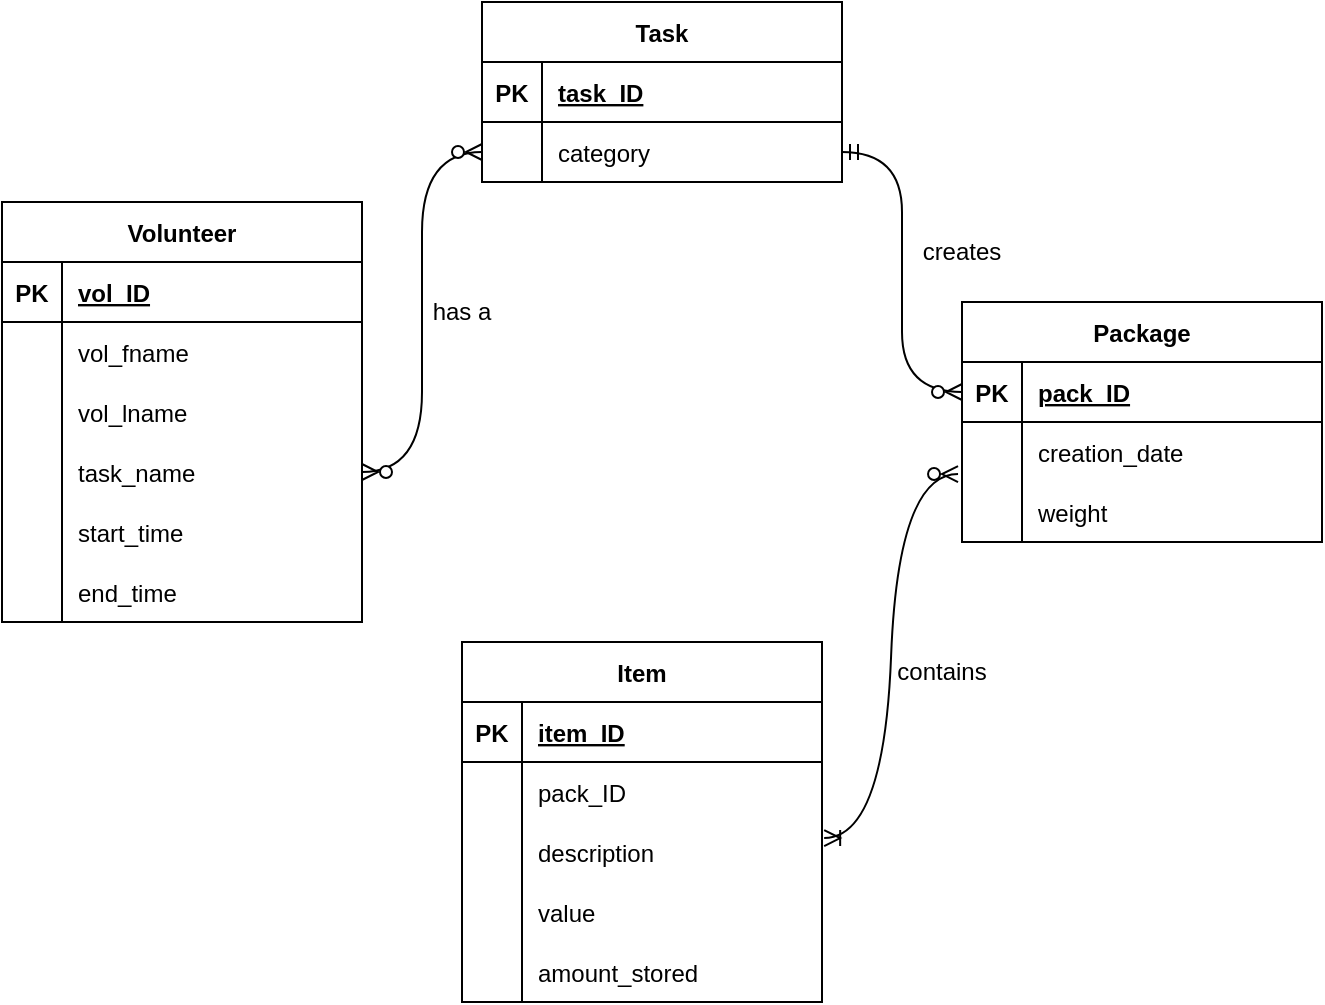 <mxfile version="21.0.2" type="github">
  <diagram id="9UVVpGjg8fsGTgmMRify" name="Page-1">
    <mxGraphModel dx="1434" dy="796" grid="1" gridSize="10" guides="1" tooltips="1" connect="1" arrows="1" fold="1" page="1" pageScale="1" pageWidth="850" pageHeight="1100" math="0" shadow="0">
      <root>
        <mxCell id="0" />
        <mxCell id="1" parent="0" />
        <mxCell id="EUsQtYysUTmYCJHdl5Lk-26" value="Volunteer" style="shape=table;startSize=30;container=1;collapsible=1;childLayout=tableLayout;fixedRows=1;rowLines=0;fontStyle=1;align=center;resizeLast=1;" parent="1" vertex="1">
          <mxGeometry x="70" y="300" width="180" height="210" as="geometry" />
        </mxCell>
        <mxCell id="EUsQtYysUTmYCJHdl5Lk-27" value="" style="shape=tableRow;horizontal=0;startSize=0;swimlaneHead=0;swimlaneBody=0;fillColor=none;collapsible=0;dropTarget=0;points=[[0,0.5],[1,0.5]];portConstraint=eastwest;top=0;left=0;right=0;bottom=1;" parent="EUsQtYysUTmYCJHdl5Lk-26" vertex="1">
          <mxGeometry y="30" width="180" height="30" as="geometry" />
        </mxCell>
        <mxCell id="EUsQtYysUTmYCJHdl5Lk-28" value="PK" style="shape=partialRectangle;connectable=0;fillColor=none;top=0;left=0;bottom=0;right=0;fontStyle=1;overflow=hidden;" parent="EUsQtYysUTmYCJHdl5Lk-27" vertex="1">
          <mxGeometry width="30" height="30" as="geometry">
            <mxRectangle width="30" height="30" as="alternateBounds" />
          </mxGeometry>
        </mxCell>
        <mxCell id="EUsQtYysUTmYCJHdl5Lk-29" value="vol_ID" style="shape=partialRectangle;connectable=0;fillColor=none;top=0;left=0;bottom=0;right=0;align=left;spacingLeft=6;fontStyle=5;overflow=hidden;" parent="EUsQtYysUTmYCJHdl5Lk-27" vertex="1">
          <mxGeometry x="30" width="150" height="30" as="geometry">
            <mxRectangle width="150" height="30" as="alternateBounds" />
          </mxGeometry>
        </mxCell>
        <mxCell id="EUsQtYysUTmYCJHdl5Lk-30" value="" style="shape=tableRow;horizontal=0;startSize=0;swimlaneHead=0;swimlaneBody=0;fillColor=none;collapsible=0;dropTarget=0;points=[[0,0.5],[1,0.5]];portConstraint=eastwest;top=0;left=0;right=0;bottom=0;" parent="EUsQtYysUTmYCJHdl5Lk-26" vertex="1">
          <mxGeometry y="60" width="180" height="30" as="geometry" />
        </mxCell>
        <mxCell id="EUsQtYysUTmYCJHdl5Lk-31" value="" style="shape=partialRectangle;connectable=0;fillColor=none;top=0;left=0;bottom=0;right=0;editable=1;overflow=hidden;" parent="EUsQtYysUTmYCJHdl5Lk-30" vertex="1">
          <mxGeometry width="30" height="30" as="geometry">
            <mxRectangle width="30" height="30" as="alternateBounds" />
          </mxGeometry>
        </mxCell>
        <mxCell id="EUsQtYysUTmYCJHdl5Lk-32" value="vol_fname" style="shape=partialRectangle;connectable=0;fillColor=none;top=0;left=0;bottom=0;right=0;align=left;spacingLeft=6;overflow=hidden;" parent="EUsQtYysUTmYCJHdl5Lk-30" vertex="1">
          <mxGeometry x="30" width="150" height="30" as="geometry">
            <mxRectangle width="150" height="30" as="alternateBounds" />
          </mxGeometry>
        </mxCell>
        <mxCell id="EUsQtYysUTmYCJHdl5Lk-33" value="" style="shape=tableRow;horizontal=0;startSize=0;swimlaneHead=0;swimlaneBody=0;fillColor=none;collapsible=0;dropTarget=0;points=[[0,0.5],[1,0.5]];portConstraint=eastwest;top=0;left=0;right=0;bottom=0;" parent="EUsQtYysUTmYCJHdl5Lk-26" vertex="1">
          <mxGeometry y="90" width="180" height="30" as="geometry" />
        </mxCell>
        <mxCell id="EUsQtYysUTmYCJHdl5Lk-34" value="" style="shape=partialRectangle;connectable=0;fillColor=none;top=0;left=0;bottom=0;right=0;editable=1;overflow=hidden;" parent="EUsQtYysUTmYCJHdl5Lk-33" vertex="1">
          <mxGeometry width="30" height="30" as="geometry">
            <mxRectangle width="30" height="30" as="alternateBounds" />
          </mxGeometry>
        </mxCell>
        <mxCell id="EUsQtYysUTmYCJHdl5Lk-35" value="vol_lname" style="shape=partialRectangle;connectable=0;fillColor=none;top=0;left=0;bottom=0;right=0;align=left;spacingLeft=6;overflow=hidden;" parent="EUsQtYysUTmYCJHdl5Lk-33" vertex="1">
          <mxGeometry x="30" width="150" height="30" as="geometry">
            <mxRectangle width="150" height="30" as="alternateBounds" />
          </mxGeometry>
        </mxCell>
        <mxCell id="EUsQtYysUTmYCJHdl5Lk-36" value="" style="shape=tableRow;horizontal=0;startSize=0;swimlaneHead=0;swimlaneBody=0;fillColor=none;collapsible=0;dropTarget=0;points=[[0,0.5],[1,0.5]];portConstraint=eastwest;top=0;left=0;right=0;bottom=0;" parent="EUsQtYysUTmYCJHdl5Lk-26" vertex="1">
          <mxGeometry y="120" width="180" height="30" as="geometry" />
        </mxCell>
        <mxCell id="EUsQtYysUTmYCJHdl5Lk-37" value="" style="shape=partialRectangle;connectable=0;fillColor=none;top=0;left=0;bottom=0;right=0;editable=1;overflow=hidden;" parent="EUsQtYysUTmYCJHdl5Lk-36" vertex="1">
          <mxGeometry width="30" height="30" as="geometry">
            <mxRectangle width="30" height="30" as="alternateBounds" />
          </mxGeometry>
        </mxCell>
        <mxCell id="EUsQtYysUTmYCJHdl5Lk-38" value="task_name" style="shape=partialRectangle;connectable=0;fillColor=none;top=0;left=0;bottom=0;right=0;align=left;spacingLeft=6;overflow=hidden;" parent="EUsQtYysUTmYCJHdl5Lk-36" vertex="1">
          <mxGeometry x="30" width="150" height="30" as="geometry">
            <mxRectangle width="150" height="30" as="alternateBounds" />
          </mxGeometry>
        </mxCell>
        <mxCell id="EUsQtYysUTmYCJHdl5Lk-39" style="shape=tableRow;horizontal=0;startSize=0;swimlaneHead=0;swimlaneBody=0;fillColor=none;collapsible=0;dropTarget=0;points=[[0,0.5],[1,0.5]];portConstraint=eastwest;top=0;left=0;right=0;bottom=0;" parent="EUsQtYysUTmYCJHdl5Lk-26" vertex="1">
          <mxGeometry y="150" width="180" height="30" as="geometry" />
        </mxCell>
        <mxCell id="EUsQtYysUTmYCJHdl5Lk-40" style="shape=partialRectangle;connectable=0;fillColor=none;top=0;left=0;bottom=0;right=0;editable=1;overflow=hidden;" parent="EUsQtYysUTmYCJHdl5Lk-39" vertex="1">
          <mxGeometry width="30" height="30" as="geometry">
            <mxRectangle width="30" height="30" as="alternateBounds" />
          </mxGeometry>
        </mxCell>
        <mxCell id="EUsQtYysUTmYCJHdl5Lk-41" value="start_time" style="shape=partialRectangle;connectable=0;fillColor=none;top=0;left=0;bottom=0;right=0;align=left;spacingLeft=6;overflow=hidden;" parent="EUsQtYysUTmYCJHdl5Lk-39" vertex="1">
          <mxGeometry x="30" width="150" height="30" as="geometry">
            <mxRectangle width="150" height="30" as="alternateBounds" />
          </mxGeometry>
        </mxCell>
        <mxCell id="EUsQtYysUTmYCJHdl5Lk-42" style="shape=tableRow;horizontal=0;startSize=0;swimlaneHead=0;swimlaneBody=0;fillColor=none;collapsible=0;dropTarget=0;points=[[0,0.5],[1,0.5]];portConstraint=eastwest;top=0;left=0;right=0;bottom=0;" parent="EUsQtYysUTmYCJHdl5Lk-26" vertex="1">
          <mxGeometry y="180" width="180" height="30" as="geometry" />
        </mxCell>
        <mxCell id="EUsQtYysUTmYCJHdl5Lk-43" style="shape=partialRectangle;connectable=0;fillColor=none;top=0;left=0;bottom=0;right=0;editable=1;overflow=hidden;" parent="EUsQtYysUTmYCJHdl5Lk-42" vertex="1">
          <mxGeometry width="30" height="30" as="geometry">
            <mxRectangle width="30" height="30" as="alternateBounds" />
          </mxGeometry>
        </mxCell>
        <mxCell id="EUsQtYysUTmYCJHdl5Lk-44" value="end_time" style="shape=partialRectangle;connectable=0;fillColor=none;top=0;left=0;bottom=0;right=0;align=left;spacingLeft=6;overflow=hidden;" parent="EUsQtYysUTmYCJHdl5Lk-42" vertex="1">
          <mxGeometry x="30" width="150" height="30" as="geometry">
            <mxRectangle width="150" height="30" as="alternateBounds" />
          </mxGeometry>
        </mxCell>
        <mxCell id="EUsQtYysUTmYCJHdl5Lk-45" value="Task" style="shape=table;startSize=30;container=1;collapsible=1;childLayout=tableLayout;fixedRows=1;rowLines=0;fontStyle=1;align=center;resizeLast=1;" parent="1" vertex="1">
          <mxGeometry x="310" y="200" width="180" height="90" as="geometry" />
        </mxCell>
        <mxCell id="EUsQtYysUTmYCJHdl5Lk-46" value="" style="shape=tableRow;horizontal=0;startSize=0;swimlaneHead=0;swimlaneBody=0;fillColor=none;collapsible=0;dropTarget=0;points=[[0,0.5],[1,0.5]];portConstraint=eastwest;top=0;left=0;right=0;bottom=1;" parent="EUsQtYysUTmYCJHdl5Lk-45" vertex="1">
          <mxGeometry y="30" width="180" height="30" as="geometry" />
        </mxCell>
        <mxCell id="EUsQtYysUTmYCJHdl5Lk-47" value="PK" style="shape=partialRectangle;connectable=0;fillColor=none;top=0;left=0;bottom=0;right=0;fontStyle=1;overflow=hidden;" parent="EUsQtYysUTmYCJHdl5Lk-46" vertex="1">
          <mxGeometry width="30" height="30" as="geometry">
            <mxRectangle width="30" height="30" as="alternateBounds" />
          </mxGeometry>
        </mxCell>
        <mxCell id="EUsQtYysUTmYCJHdl5Lk-48" value="task_ID" style="shape=partialRectangle;connectable=0;fillColor=none;top=0;left=0;bottom=0;right=0;align=left;spacingLeft=6;fontStyle=5;overflow=hidden;" parent="EUsQtYysUTmYCJHdl5Lk-46" vertex="1">
          <mxGeometry x="30" width="150" height="30" as="geometry">
            <mxRectangle width="150" height="30" as="alternateBounds" />
          </mxGeometry>
        </mxCell>
        <mxCell id="EUsQtYysUTmYCJHdl5Lk-49" value="" style="shape=tableRow;horizontal=0;startSize=0;swimlaneHead=0;swimlaneBody=0;fillColor=none;collapsible=0;dropTarget=0;points=[[0,0.5],[1,0.5]];portConstraint=eastwest;top=0;left=0;right=0;bottom=0;" parent="EUsQtYysUTmYCJHdl5Lk-45" vertex="1">
          <mxGeometry y="60" width="180" height="30" as="geometry" />
        </mxCell>
        <mxCell id="EUsQtYysUTmYCJHdl5Lk-50" value="" style="shape=partialRectangle;connectable=0;fillColor=none;top=0;left=0;bottom=0;right=0;editable=1;overflow=hidden;" parent="EUsQtYysUTmYCJHdl5Lk-49" vertex="1">
          <mxGeometry width="30" height="30" as="geometry">
            <mxRectangle width="30" height="30" as="alternateBounds" />
          </mxGeometry>
        </mxCell>
        <mxCell id="EUsQtYysUTmYCJHdl5Lk-51" value="category" style="shape=partialRectangle;connectable=0;fillColor=none;top=0;left=0;bottom=0;right=0;align=left;spacingLeft=6;overflow=hidden;" parent="EUsQtYysUTmYCJHdl5Lk-49" vertex="1">
          <mxGeometry x="30" width="150" height="30" as="geometry">
            <mxRectangle width="150" height="30" as="alternateBounds" />
          </mxGeometry>
        </mxCell>
        <mxCell id="EUsQtYysUTmYCJHdl5Lk-58" value="Package" style="shape=table;startSize=30;container=1;collapsible=1;childLayout=tableLayout;fixedRows=1;rowLines=0;fontStyle=1;align=center;resizeLast=1;" parent="1" vertex="1">
          <mxGeometry x="550" y="350" width="180" height="120" as="geometry" />
        </mxCell>
        <mxCell id="EUsQtYysUTmYCJHdl5Lk-59" value="" style="shape=tableRow;horizontal=0;startSize=0;swimlaneHead=0;swimlaneBody=0;fillColor=none;collapsible=0;dropTarget=0;points=[[0,0.5],[1,0.5]];portConstraint=eastwest;top=0;left=0;right=0;bottom=1;" parent="EUsQtYysUTmYCJHdl5Lk-58" vertex="1">
          <mxGeometry y="30" width="180" height="30" as="geometry" />
        </mxCell>
        <mxCell id="EUsQtYysUTmYCJHdl5Lk-60" value="PK" style="shape=partialRectangle;connectable=0;fillColor=none;top=0;left=0;bottom=0;right=0;fontStyle=1;overflow=hidden;" parent="EUsQtYysUTmYCJHdl5Lk-59" vertex="1">
          <mxGeometry width="30" height="30" as="geometry">
            <mxRectangle width="30" height="30" as="alternateBounds" />
          </mxGeometry>
        </mxCell>
        <mxCell id="EUsQtYysUTmYCJHdl5Lk-61" value="pack_ID" style="shape=partialRectangle;connectable=0;fillColor=none;top=0;left=0;bottom=0;right=0;align=left;spacingLeft=6;fontStyle=5;overflow=hidden;" parent="EUsQtYysUTmYCJHdl5Lk-59" vertex="1">
          <mxGeometry x="30" width="150" height="30" as="geometry">
            <mxRectangle width="150" height="30" as="alternateBounds" />
          </mxGeometry>
        </mxCell>
        <mxCell id="EUsQtYysUTmYCJHdl5Lk-62" value="" style="shape=tableRow;horizontal=0;startSize=0;swimlaneHead=0;swimlaneBody=0;fillColor=none;collapsible=0;dropTarget=0;points=[[0,0.5],[1,0.5]];portConstraint=eastwest;top=0;left=0;right=0;bottom=0;" parent="EUsQtYysUTmYCJHdl5Lk-58" vertex="1">
          <mxGeometry y="60" width="180" height="30" as="geometry" />
        </mxCell>
        <mxCell id="EUsQtYysUTmYCJHdl5Lk-63" value="" style="shape=partialRectangle;connectable=0;fillColor=none;top=0;left=0;bottom=0;right=0;editable=1;overflow=hidden;" parent="EUsQtYysUTmYCJHdl5Lk-62" vertex="1">
          <mxGeometry width="30" height="30" as="geometry">
            <mxRectangle width="30" height="30" as="alternateBounds" />
          </mxGeometry>
        </mxCell>
        <mxCell id="EUsQtYysUTmYCJHdl5Lk-64" value="creation_date" style="shape=partialRectangle;connectable=0;fillColor=none;top=0;left=0;bottom=0;right=0;align=left;spacingLeft=6;overflow=hidden;" parent="EUsQtYysUTmYCJHdl5Lk-62" vertex="1">
          <mxGeometry x="30" width="150" height="30" as="geometry">
            <mxRectangle width="150" height="30" as="alternateBounds" />
          </mxGeometry>
        </mxCell>
        <mxCell id="EUsQtYysUTmYCJHdl5Lk-65" value="" style="shape=tableRow;horizontal=0;startSize=0;swimlaneHead=0;swimlaneBody=0;fillColor=none;collapsible=0;dropTarget=0;points=[[0,0.5],[1,0.5]];portConstraint=eastwest;top=0;left=0;right=0;bottom=0;" parent="EUsQtYysUTmYCJHdl5Lk-58" vertex="1">
          <mxGeometry y="90" width="180" height="30" as="geometry" />
        </mxCell>
        <mxCell id="EUsQtYysUTmYCJHdl5Lk-66" value="" style="shape=partialRectangle;connectable=0;fillColor=none;top=0;left=0;bottom=0;right=0;editable=1;overflow=hidden;" parent="EUsQtYysUTmYCJHdl5Lk-65" vertex="1">
          <mxGeometry width="30" height="30" as="geometry">
            <mxRectangle width="30" height="30" as="alternateBounds" />
          </mxGeometry>
        </mxCell>
        <mxCell id="EUsQtYysUTmYCJHdl5Lk-67" value="weight" style="shape=partialRectangle;connectable=0;fillColor=none;top=0;left=0;bottom=0;right=0;align=left;spacingLeft=6;overflow=hidden;" parent="EUsQtYysUTmYCJHdl5Lk-65" vertex="1">
          <mxGeometry x="30" width="150" height="30" as="geometry">
            <mxRectangle width="150" height="30" as="alternateBounds" />
          </mxGeometry>
        </mxCell>
        <mxCell id="EUsQtYysUTmYCJHdl5Lk-71" value="" style="edgeStyle=entityRelationEdgeStyle;fontSize=12;html=1;endArrow=ERzeroToMany;endFill=1;startArrow=ERzeroToMany;rounded=0;curved=1;exitX=1;exitY=0.5;exitDx=0;exitDy=0;entryX=0;entryY=0.5;entryDx=0;entryDy=0;" parent="1" source="EUsQtYysUTmYCJHdl5Lk-36" target="EUsQtYysUTmYCJHdl5Lk-49" edge="1">
          <mxGeometry width="100" height="100" relative="1" as="geometry">
            <mxPoint x="170" y="460" as="sourcePoint" />
            <mxPoint x="270" y="360" as="targetPoint" />
          </mxGeometry>
        </mxCell>
        <mxCell id="EUsQtYysUTmYCJHdl5Lk-72" value="" style="edgeStyle=entityRelationEdgeStyle;fontSize=12;html=1;endArrow=ERzeroToMany;startArrow=ERmandOne;rounded=0;curved=1;exitX=1;exitY=0.5;exitDx=0;exitDy=0;entryX=0;entryY=0.5;entryDx=0;entryDy=0;" parent="1" source="EUsQtYysUTmYCJHdl5Lk-49" target="EUsQtYysUTmYCJHdl5Lk-59" edge="1">
          <mxGeometry width="100" height="100" relative="1" as="geometry">
            <mxPoint x="160" y="460" as="sourcePoint" />
            <mxPoint x="610" y="310" as="targetPoint" />
          </mxGeometry>
        </mxCell>
        <mxCell id="EUsQtYysUTmYCJHdl5Lk-73" value="Item" style="shape=table;startSize=30;container=1;collapsible=1;childLayout=tableLayout;fixedRows=1;rowLines=0;fontStyle=1;align=center;resizeLast=1;" parent="1" vertex="1">
          <mxGeometry x="300" y="520" width="180" height="180" as="geometry" />
        </mxCell>
        <mxCell id="EUsQtYysUTmYCJHdl5Lk-74" value="" style="shape=tableRow;horizontal=0;startSize=0;swimlaneHead=0;swimlaneBody=0;fillColor=none;collapsible=0;dropTarget=0;points=[[0,0.5],[1,0.5]];portConstraint=eastwest;top=0;left=0;right=0;bottom=1;" parent="EUsQtYysUTmYCJHdl5Lk-73" vertex="1">
          <mxGeometry y="30" width="180" height="30" as="geometry" />
        </mxCell>
        <mxCell id="EUsQtYysUTmYCJHdl5Lk-75" value="PK" style="shape=partialRectangle;connectable=0;fillColor=none;top=0;left=0;bottom=0;right=0;fontStyle=1;overflow=hidden;" parent="EUsQtYysUTmYCJHdl5Lk-74" vertex="1">
          <mxGeometry width="30" height="30" as="geometry">
            <mxRectangle width="30" height="30" as="alternateBounds" />
          </mxGeometry>
        </mxCell>
        <mxCell id="EUsQtYysUTmYCJHdl5Lk-76" value="item_ID" style="shape=partialRectangle;connectable=0;fillColor=none;top=0;left=0;bottom=0;right=0;align=left;spacingLeft=6;fontStyle=5;overflow=hidden;" parent="EUsQtYysUTmYCJHdl5Lk-74" vertex="1">
          <mxGeometry x="30" width="150" height="30" as="geometry">
            <mxRectangle width="150" height="30" as="alternateBounds" />
          </mxGeometry>
        </mxCell>
        <mxCell id="EUsQtYysUTmYCJHdl5Lk-77" value="" style="shape=tableRow;horizontal=0;startSize=0;swimlaneHead=0;swimlaneBody=0;fillColor=none;collapsible=0;dropTarget=0;points=[[0,0.5],[1,0.5]];portConstraint=eastwest;top=0;left=0;right=0;bottom=0;" parent="EUsQtYysUTmYCJHdl5Lk-73" vertex="1">
          <mxGeometry y="60" width="180" height="30" as="geometry" />
        </mxCell>
        <mxCell id="EUsQtYysUTmYCJHdl5Lk-78" value="" style="shape=partialRectangle;connectable=0;fillColor=none;top=0;left=0;bottom=0;right=0;editable=1;overflow=hidden;" parent="EUsQtYysUTmYCJHdl5Lk-77" vertex="1">
          <mxGeometry width="30" height="30" as="geometry">
            <mxRectangle width="30" height="30" as="alternateBounds" />
          </mxGeometry>
        </mxCell>
        <mxCell id="EUsQtYysUTmYCJHdl5Lk-79" value="pack_ID" style="shape=partialRectangle;connectable=0;fillColor=none;top=0;left=0;bottom=0;right=0;align=left;spacingLeft=6;overflow=hidden;" parent="EUsQtYysUTmYCJHdl5Lk-77" vertex="1">
          <mxGeometry x="30" width="150" height="30" as="geometry">
            <mxRectangle width="150" height="30" as="alternateBounds" />
          </mxGeometry>
        </mxCell>
        <mxCell id="EUsQtYysUTmYCJHdl5Lk-100" style="shape=tableRow;horizontal=0;startSize=0;swimlaneHead=0;swimlaneBody=0;fillColor=none;collapsible=0;dropTarget=0;points=[[0,0.5],[1,0.5]];portConstraint=eastwest;top=0;left=0;right=0;bottom=0;" parent="EUsQtYysUTmYCJHdl5Lk-73" vertex="1">
          <mxGeometry y="90" width="180" height="30" as="geometry" />
        </mxCell>
        <mxCell id="EUsQtYysUTmYCJHdl5Lk-101" style="shape=partialRectangle;connectable=0;fillColor=none;top=0;left=0;bottom=0;right=0;editable=1;overflow=hidden;" parent="EUsQtYysUTmYCJHdl5Lk-100" vertex="1">
          <mxGeometry width="30" height="30" as="geometry">
            <mxRectangle width="30" height="30" as="alternateBounds" />
          </mxGeometry>
        </mxCell>
        <mxCell id="EUsQtYysUTmYCJHdl5Lk-102" value="description" style="shape=partialRectangle;connectable=0;fillColor=none;top=0;left=0;bottom=0;right=0;align=left;spacingLeft=6;overflow=hidden;" parent="EUsQtYysUTmYCJHdl5Lk-100" vertex="1">
          <mxGeometry x="30" width="150" height="30" as="geometry">
            <mxRectangle width="150" height="30" as="alternateBounds" />
          </mxGeometry>
        </mxCell>
        <mxCell id="EUsQtYysUTmYCJHdl5Lk-103" style="shape=tableRow;horizontal=0;startSize=0;swimlaneHead=0;swimlaneBody=0;fillColor=none;collapsible=0;dropTarget=0;points=[[0,0.5],[1,0.5]];portConstraint=eastwest;top=0;left=0;right=0;bottom=0;" parent="EUsQtYysUTmYCJHdl5Lk-73" vertex="1">
          <mxGeometry y="120" width="180" height="30" as="geometry" />
        </mxCell>
        <mxCell id="EUsQtYysUTmYCJHdl5Lk-104" style="shape=partialRectangle;connectable=0;fillColor=none;top=0;left=0;bottom=0;right=0;editable=1;overflow=hidden;" parent="EUsQtYysUTmYCJHdl5Lk-103" vertex="1">
          <mxGeometry width="30" height="30" as="geometry">
            <mxRectangle width="30" height="30" as="alternateBounds" />
          </mxGeometry>
        </mxCell>
        <mxCell id="EUsQtYysUTmYCJHdl5Lk-105" value="value" style="shape=partialRectangle;connectable=0;fillColor=none;top=0;left=0;bottom=0;right=0;align=left;spacingLeft=6;overflow=hidden;" parent="EUsQtYysUTmYCJHdl5Lk-103" vertex="1">
          <mxGeometry x="30" width="150" height="30" as="geometry">
            <mxRectangle width="150" height="30" as="alternateBounds" />
          </mxGeometry>
        </mxCell>
        <mxCell id="EUsQtYysUTmYCJHdl5Lk-106" style="shape=tableRow;horizontal=0;startSize=0;swimlaneHead=0;swimlaneBody=0;fillColor=none;collapsible=0;dropTarget=0;points=[[0,0.5],[1,0.5]];portConstraint=eastwest;top=0;left=0;right=0;bottom=0;" parent="EUsQtYysUTmYCJHdl5Lk-73" vertex="1">
          <mxGeometry y="150" width="180" height="30" as="geometry" />
        </mxCell>
        <mxCell id="EUsQtYysUTmYCJHdl5Lk-107" style="shape=partialRectangle;connectable=0;fillColor=none;top=0;left=0;bottom=0;right=0;editable=1;overflow=hidden;" parent="EUsQtYysUTmYCJHdl5Lk-106" vertex="1">
          <mxGeometry width="30" height="30" as="geometry">
            <mxRectangle width="30" height="30" as="alternateBounds" />
          </mxGeometry>
        </mxCell>
        <mxCell id="EUsQtYysUTmYCJHdl5Lk-108" value="amount_stored" style="shape=partialRectangle;connectable=0;fillColor=none;top=0;left=0;bottom=0;right=0;align=left;spacingLeft=6;overflow=hidden;" parent="EUsQtYysUTmYCJHdl5Lk-106" vertex="1">
          <mxGeometry x="30" width="150" height="30" as="geometry">
            <mxRectangle width="150" height="30" as="alternateBounds" />
          </mxGeometry>
        </mxCell>
        <mxCell id="EUsQtYysUTmYCJHdl5Lk-109" value="" style="edgeStyle=entityRelationEdgeStyle;fontSize=12;html=1;endArrow=ERoneToMany;startArrow=ERzeroToMany;rounded=0;curved=1;exitX=-0.011;exitY=-0.133;exitDx=0;exitDy=0;exitPerimeter=0;entryX=1.006;entryY=0.267;entryDx=0;entryDy=0;entryPerimeter=0;" parent="1" source="EUsQtYysUTmYCJHdl5Lk-65" target="EUsQtYysUTmYCJHdl5Lk-100" edge="1">
          <mxGeometry width="100" height="100" relative="1" as="geometry">
            <mxPoint x="420" y="950" as="sourcePoint" />
            <mxPoint x="520" y="850" as="targetPoint" />
          </mxGeometry>
        </mxCell>
        <mxCell id="mZloA-lyaFGWRrrEo4fy-7" value="has a" style="text;html=1;strokeColor=none;fillColor=none;align=center;verticalAlign=middle;whiteSpace=wrap;rounded=0;" parent="1" vertex="1">
          <mxGeometry x="270" y="340" width="60" height="30" as="geometry" />
        </mxCell>
        <mxCell id="mZloA-lyaFGWRrrEo4fy-8" value="creates&lt;br&gt;&lt;span&gt;&lt;/span&gt;" style="text;html=1;strokeColor=none;fillColor=none;align=center;verticalAlign=middle;whiteSpace=wrap;rounded=0;" parent="1" vertex="1">
          <mxGeometry x="520" y="310" width="60" height="30" as="geometry" />
        </mxCell>
        <mxCell id="mZloA-lyaFGWRrrEo4fy-9" value="contains" style="text;html=1;strokeColor=none;fillColor=none;align=center;verticalAlign=middle;whiteSpace=wrap;rounded=0;" parent="1" vertex="1">
          <mxGeometry x="510" y="520" width="60" height="30" as="geometry" />
        </mxCell>
      </root>
    </mxGraphModel>
  </diagram>
</mxfile>

